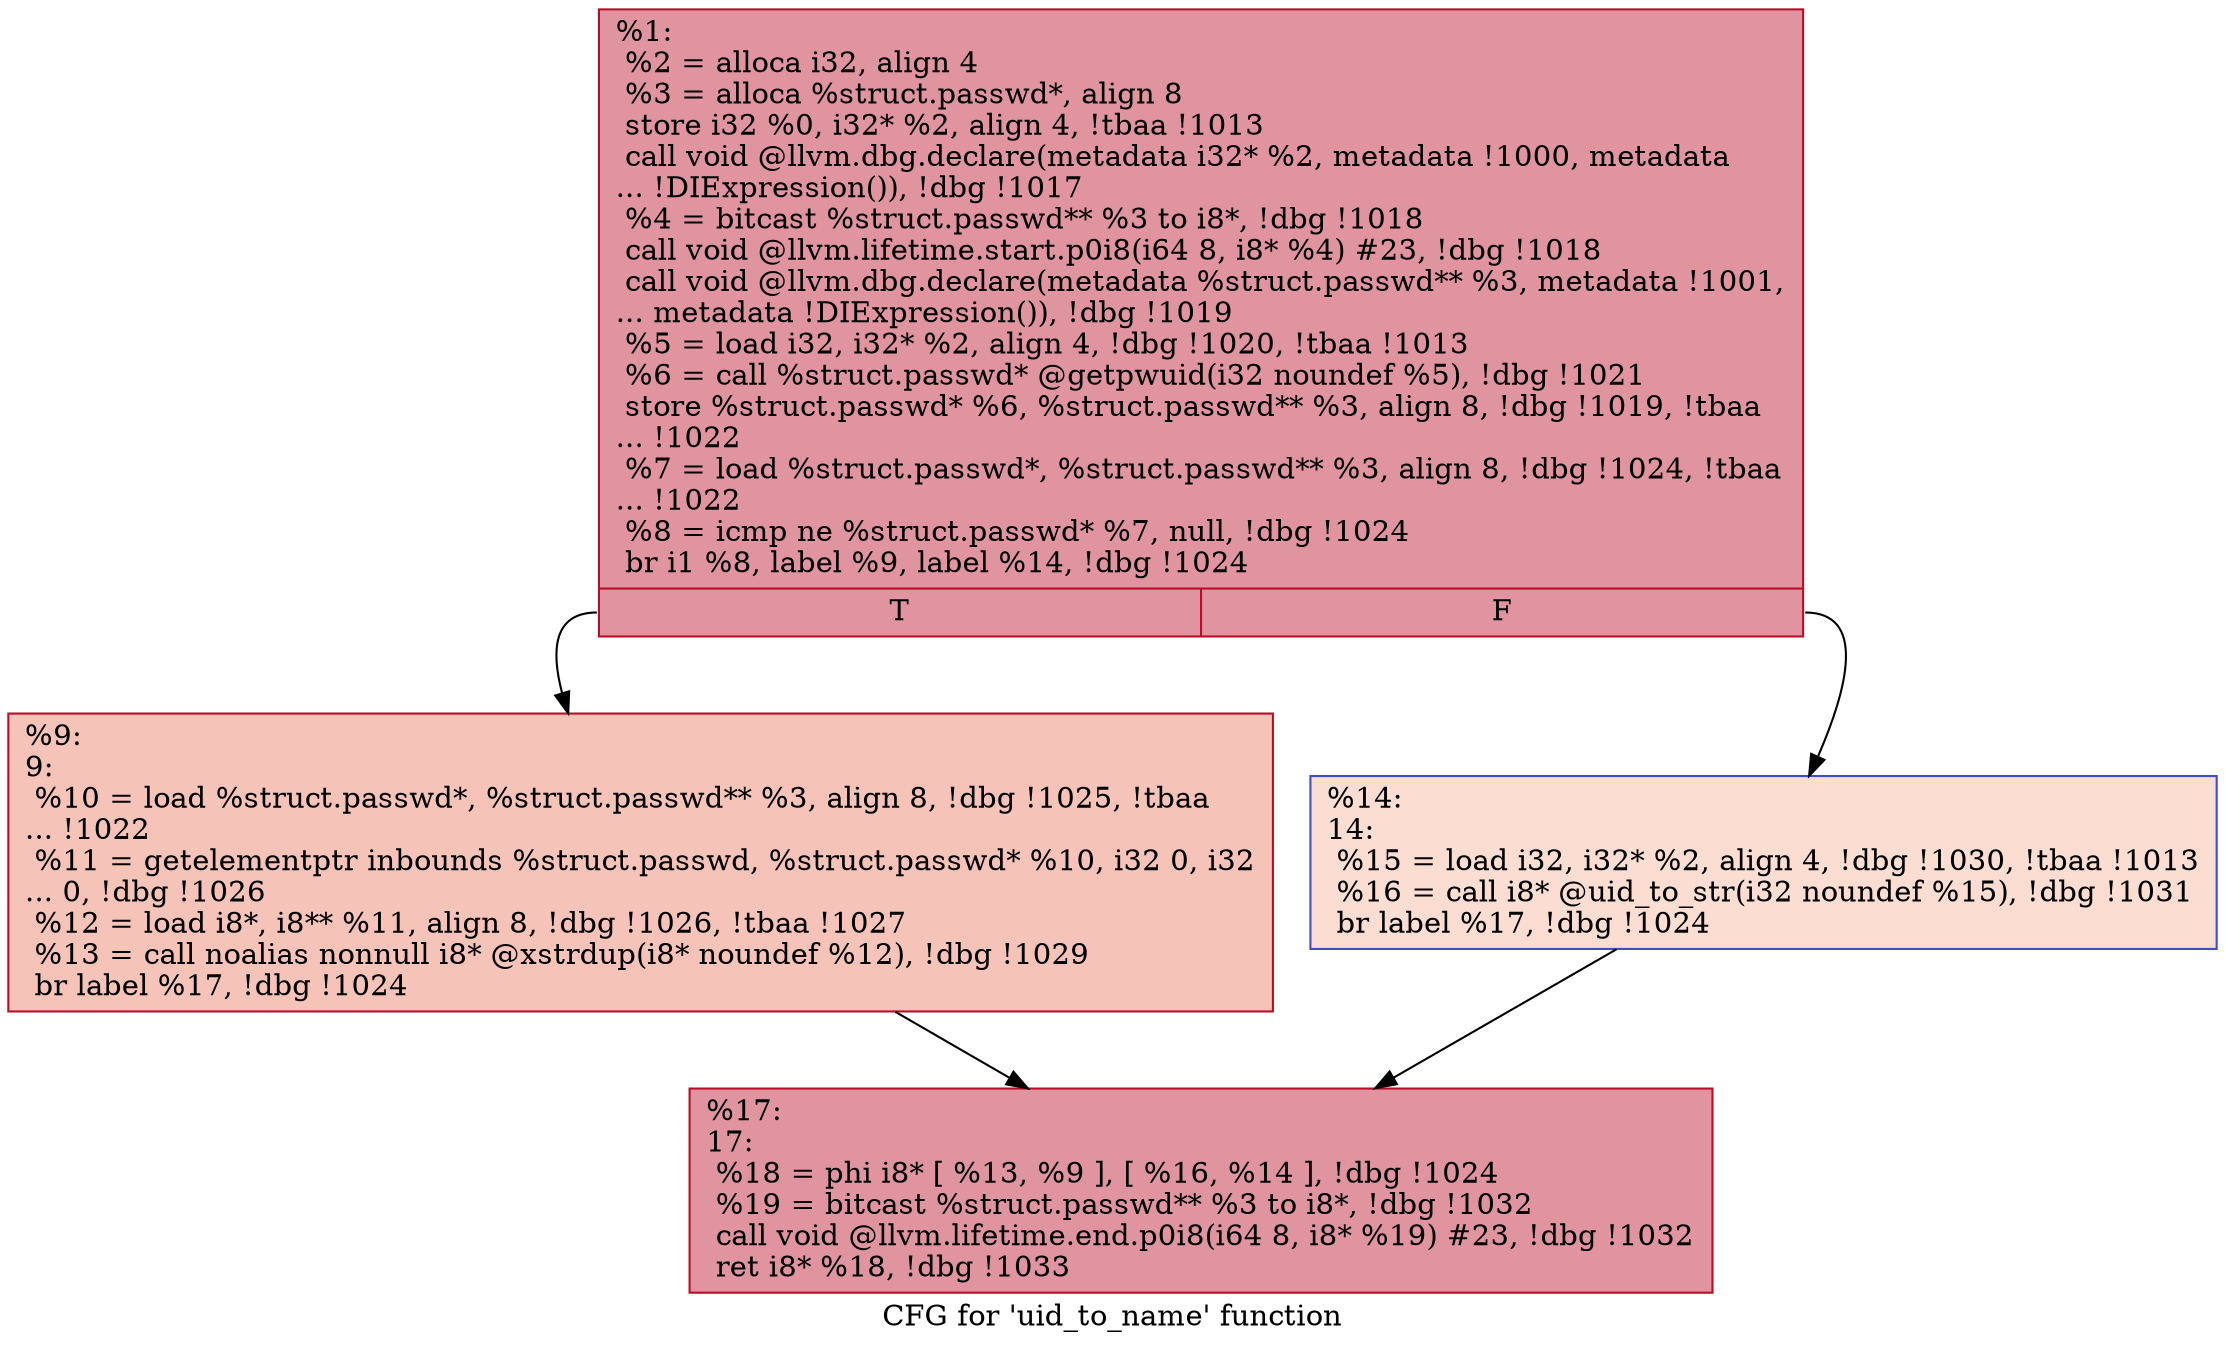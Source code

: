 digraph "CFG for 'uid_to_name' function" {
	label="CFG for 'uid_to_name' function";

	Node0x1fe4b40 [shape=record,color="#b70d28ff", style=filled, fillcolor="#b70d2870",label="{%1:\l  %2 = alloca i32, align 4\l  %3 = alloca %struct.passwd*, align 8\l  store i32 %0, i32* %2, align 4, !tbaa !1013\l  call void @llvm.dbg.declare(metadata i32* %2, metadata !1000, metadata\l... !DIExpression()), !dbg !1017\l  %4 = bitcast %struct.passwd** %3 to i8*, !dbg !1018\l  call void @llvm.lifetime.start.p0i8(i64 8, i8* %4) #23, !dbg !1018\l  call void @llvm.dbg.declare(metadata %struct.passwd** %3, metadata !1001,\l... metadata !DIExpression()), !dbg !1019\l  %5 = load i32, i32* %2, align 4, !dbg !1020, !tbaa !1013\l  %6 = call %struct.passwd* @getpwuid(i32 noundef %5), !dbg !1021\l  store %struct.passwd* %6, %struct.passwd** %3, align 8, !dbg !1019, !tbaa\l... !1022\l  %7 = load %struct.passwd*, %struct.passwd** %3, align 8, !dbg !1024, !tbaa\l... !1022\l  %8 = icmp ne %struct.passwd* %7, null, !dbg !1024\l  br i1 %8, label %9, label %14, !dbg !1024\l|{<s0>T|<s1>F}}"];
	Node0x1fe4b40:s0 -> Node0x1fe5990;
	Node0x1fe4b40:s1 -> Node0x1fe59e0;
	Node0x1fe5990 [shape=record,color="#b70d28ff", style=filled, fillcolor="#e8765c70",label="{%9:\l9:                                                \l  %10 = load %struct.passwd*, %struct.passwd** %3, align 8, !dbg !1025, !tbaa\l... !1022\l  %11 = getelementptr inbounds %struct.passwd, %struct.passwd* %10, i32 0, i32\l... 0, !dbg !1026\l  %12 = load i8*, i8** %11, align 8, !dbg !1026, !tbaa !1027\l  %13 = call noalias nonnull i8* @xstrdup(i8* noundef %12), !dbg !1029\l  br label %17, !dbg !1024\l}"];
	Node0x1fe5990 -> Node0x1fe5a30;
	Node0x1fe59e0 [shape=record,color="#3d50c3ff", style=filled, fillcolor="#f7b39670",label="{%14:\l14:                                               \l  %15 = load i32, i32* %2, align 4, !dbg !1030, !tbaa !1013\l  %16 = call i8* @uid_to_str(i32 noundef %15), !dbg !1031\l  br label %17, !dbg !1024\l}"];
	Node0x1fe59e0 -> Node0x1fe5a30;
	Node0x1fe5a30 [shape=record,color="#b70d28ff", style=filled, fillcolor="#b70d2870",label="{%17:\l17:                                               \l  %18 = phi i8* [ %13, %9 ], [ %16, %14 ], !dbg !1024\l  %19 = bitcast %struct.passwd** %3 to i8*, !dbg !1032\l  call void @llvm.lifetime.end.p0i8(i64 8, i8* %19) #23, !dbg !1032\l  ret i8* %18, !dbg !1033\l}"];
}

